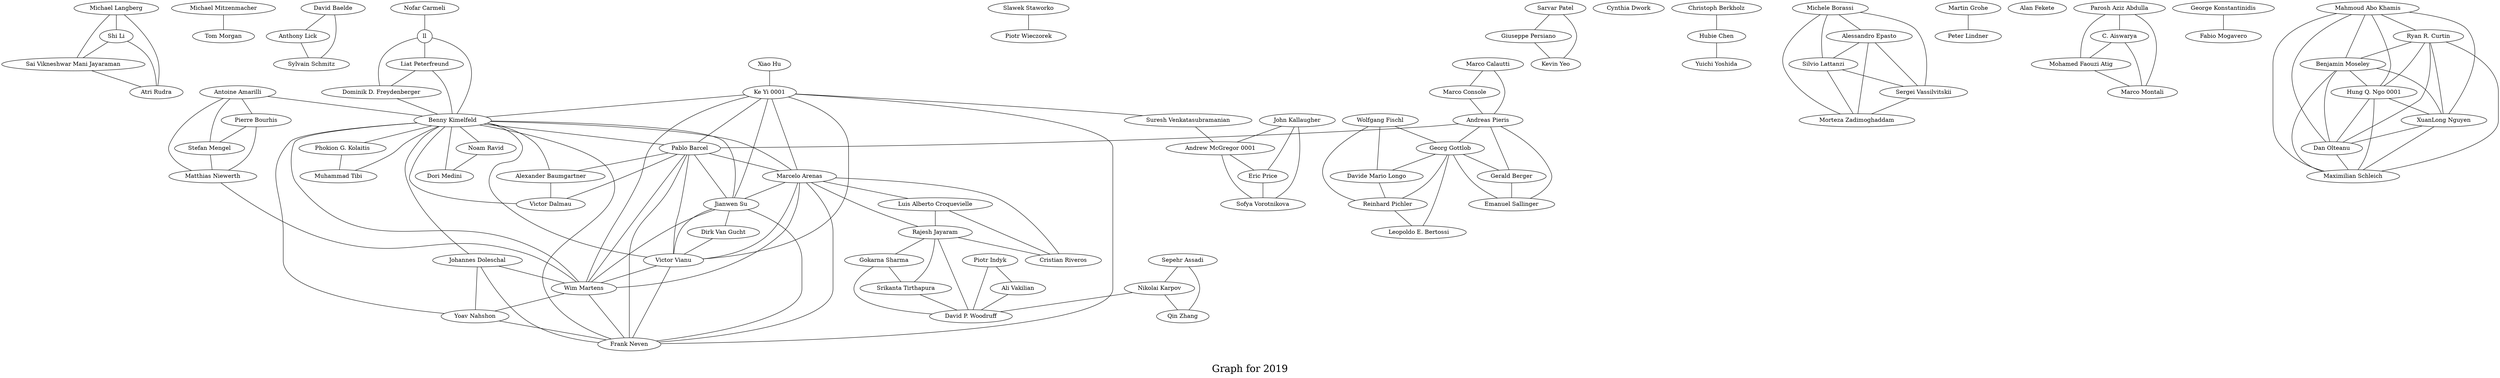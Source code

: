/*****
Graph for 2019
*****/

graph G {
  graph [splines=true overlap=false]
  node  [shape=ellipse, width=0.3, height=0.3]
  0 [label="Michael Langberg"];
  1 [label="Shi Li"];
  2 [label="Sai Vikneshwar Mani Jayaraman"];
  3 [label="Atri Rudra"];
  4 [label="Michael Mitzenmacher"];
  5 [label="Tom Morgan"];
  6 [label="David Baelde"];
  7 [label="Anthony Lick"];
  8 [label="Sylvain Schmitz"];
  9 [label="Nofar Carmeli"];
  10 [label="ll"];
  11 [label="Sepehr Assadi"];
  12 [label="Nikolai Karpov"];
  13 [label="Qin Zhang"];
  14 [label="Antoine Amarilli"];
  15 [label="Pierre Bourhis"];
  16 [label="Stefan Mengel"];
  17 [label="Matthias Niewerth"];
  18 [label="Marco Calautti"];
  19 [label="Marco Console"];
  20 [label="Andreas Pieris"];
  21 [label="Slawek Staworko"];
  22 [label="Piotr Wieczorek"];
  23 [label="Sarvar Patel"];
  24 [label="Giuseppe Persiano"];
  25 [label="Kevin Yeo"];
  26 [label="Cynthia Dwork"];
  27 [label="Xiao Hu"];
  28 [label="Ke Yi 0001"];
  29 [label="Liat Peterfreund"];
  30 [label="Dominik D. Freydenberger"];
  31 [label="Benny Kimelfeld"];
  32 [label="Christoph Berkholz"];
  33 [label="Hubie Chen"];
  34 [label="Phokion G. Kolaitis"];
  35 [label="Muhammad Tibi"];
  36 [label="Pablo Barcel"];
  37 [label="Alexander Baumgartner"];
  38 [label="Victor Dalmau"];
  39 [label="Michele Borassi"];
  40 [label="Alessandro Epasto"];
  41 [label="Silvio Lattanzi"];
  42 [label="Sergei Vassilvitskii"];
  43 [label="Morteza Zadimoghaddam"];
  44 [label="Wolfgang Fischl"];
  45 [label="Georg Gottlob"];
  46 [label="Davide Mario Longo"];
  47 [label="Reinhard Pichler"];
  48 [label="Noam Ravid"];
  49 [label="Dori Medini"];
  50 [label="Piotr Indyk"];
  51 [label="Ali Vakilian"];
  52 [label="Suresh Venkatasubramanian"];
  53 [label="Martin Grohe"];
  54 [label="Peter Lindner"];
  55 [label="Marcelo Arenas"];
  56 [label="Luis Alberto Croquevielle"];
  57 [label="Rajesh Jayaram"];
  58 [label="Cristian Riveros"];
  59 [label="Gokarna Sharma"];
  60 [label="Srikanta Tirthapura"];
  61 [label="David P. Woodruff"];
  62 [label="Yuichi Yoshida"];
  63 [label="Gerald Berger"];
  64 [label="Emanuel Sallinger"];
  65 [label="Leopoldo E. Bertossi"];
  66 [label="Jianwen Su"];
  67 [label="Dirk Van Gucht"];
  68 [label="Victor Vianu"];
  69 [label="Alan Fekete"];
  70 [label="Parosh Aziz Abdulla"];
  71 [label="C. Aiswarya"];
  72 [label="Mohamed Faouzi Atig"];
  73 [label="Marco Montali"];
  74 [label="George Konstantinidis"];
  75 [label="Fabio Mogavero"];
  76 [label="John Kallaugher"];
  77 [label="Andrew McGregor 0001"];
  78 [label="Eric Price"];
  79 [label="Sofya Vorotnikova"];
  80 [label="Johannes Doleschal"];
  81 [label="Wim Martens"];
  82 [label="Yoav Nahshon"];
  83 [label="Frank Neven"];
  84 [label="Mahmoud Abo Khamis"];
  85 [label="Ryan R. Curtin"];
  86 [label="Benjamin Moseley"];
  87 [label="Hung Q. Ngo 0001"];
  88 [label="XuanLong Nguyen"];
  89 [label="Dan Olteanu"];
  90 [label="Maximilian Schleich"];
  0 -- 1;
  0 -- 2;
  0 -- 3;
  1 -- 2;
  1 -- 3;
  2 -- 3;
  4 -- 5;
  6 -- 7;
  6 -- 8;
  7 -- 8;
  9 -- 10;
  10 -- 29;
  10 -- 30;
  10 -- 31;
  11 -- 12;
  11 -- 13;
  12 -- 13;
  12 -- 61;
  14 -- 15;
  14 -- 16;
  14 -- 17;
  14 -- 31;
  15 -- 16;
  15 -- 17;
  16 -- 17;
  17 -- 81;
  18 -- 19;
  18 -- 20;
  19 -- 20;
  20 -- 36;
  20 -- 45;
  20 -- 63;
  20 -- 64;
  21 -- 22;
  23 -- 24;
  23 -- 25;
  24 -- 25;
  27 -- 28;
  28 -- 31;
  28 -- 36;
  28 -- 52;
  28 -- 55;
  28 -- 66;
  28 -- 68;
  28 -- 81;
  28 -- 83;
  29 -- 30;
  29 -- 31;
  30 -- 31;
  31 -- 34;
  31 -- 35;
  31 -- 36;
  31 -- 37;
  31 -- 38;
  31 -- 48;
  31 -- 49;
  31 -- 55;
  31 -- 66;
  31 -- 68;
  31 -- 80;
  31 -- 81;
  31 -- 82;
  31 -- 83;
  32 -- 33;
  33 -- 62;
  34 -- 35;
  36 -- 37;
  36 -- 38;
  36 -- 55;
  36 -- 66;
  36 -- 68;
  36 -- 81;
  36 -- 83;
  37 -- 38;
  39 -- 40;
  39 -- 41;
  39 -- 42;
  39 -- 43;
  40 -- 41;
  40 -- 42;
  40 -- 43;
  41 -- 42;
  41 -- 43;
  42 -- 43;
  44 -- 45;
  44 -- 46;
  44 -- 47;
  45 -- 46;
  45 -- 47;
  45 -- 63;
  45 -- 64;
  45 -- 65;
  46 -- 47;
  47 -- 65;
  48 -- 49;
  50 -- 51;
  50 -- 61;
  51 -- 61;
  52 -- 77;
  53 -- 54;
  55 -- 56;
  55 -- 57;
  55 -- 58;
  55 -- 66;
  55 -- 68;
  55 -- 81;
  55 -- 83;
  56 -- 57;
  56 -- 58;
  57 -- 58;
  57 -- 59;
  57 -- 60;
  57 -- 61;
  59 -- 60;
  59 -- 61;
  60 -- 61;
  63 -- 64;
  66 -- 67;
  66 -- 68;
  66 -- 81;
  66 -- 83;
  67 -- 68;
  68 -- 81;
  68 -- 83;
  70 -- 71;
  70 -- 72;
  70 -- 73;
  71 -- 72;
  71 -- 73;
  72 -- 73;
  74 -- 75;
  76 -- 77;
  76 -- 78;
  76 -- 79;
  77 -- 78;
  77 -- 79;
  78 -- 79;
  80 -- 81;
  80 -- 82;
  80 -- 83;
  81 -- 82;
  81 -- 83;
  82 -- 83;
  84 -- 85;
  84 -- 86;
  84 -- 87;
  84 -- 88;
  84 -- 89;
  84 -- 90;
  85 -- 86;
  85 -- 87;
  85 -- 88;
  85 -- 89;
  85 -- 90;
  86 -- 87;
  86 -- 88;
  86 -- 89;
  86 -- 90;
  87 -- 88;
  87 -- 89;
  87 -- 90;
  88 -- 89;
  88 -- 90;
  89 -- 90;
  label = "\nGraph for 2019\n";  fontsize=24;
}
